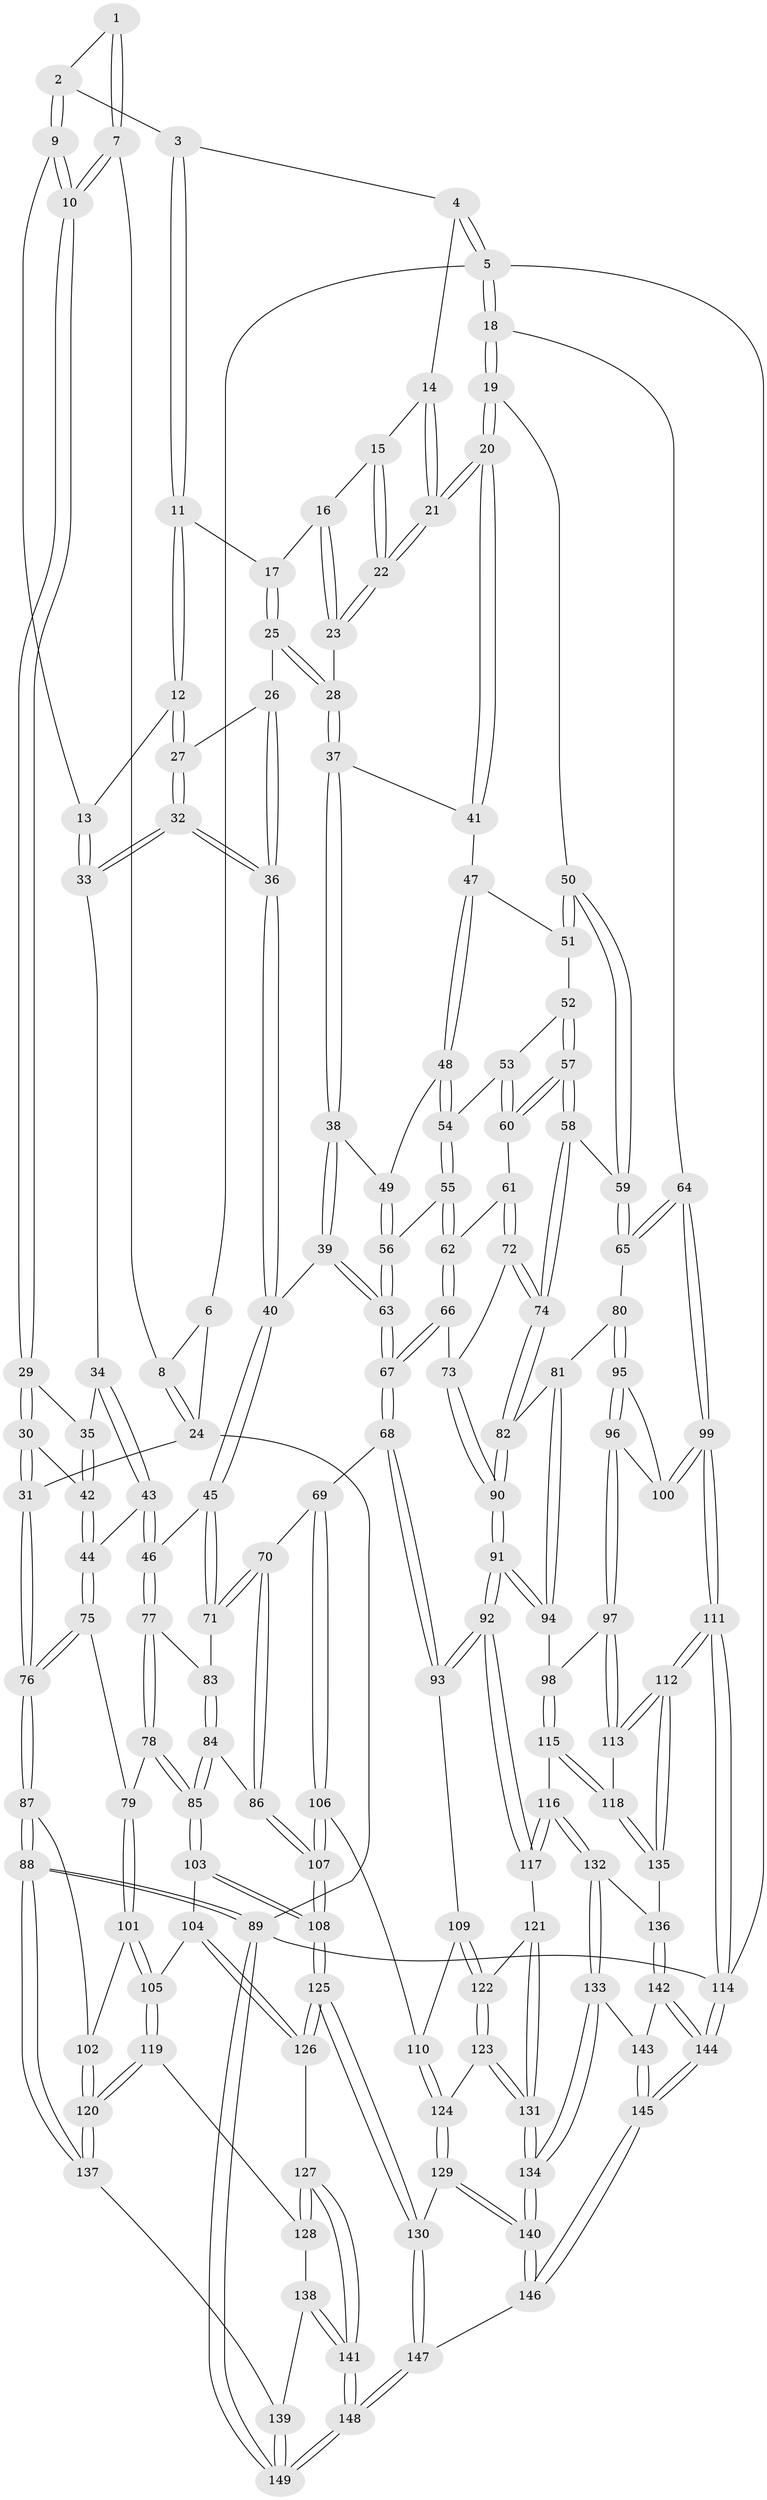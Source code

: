 // Generated by graph-tools (version 1.1) at 2025/00/03/09/25 05:00:07]
// undirected, 149 vertices, 369 edges
graph export_dot {
graph [start="1"]
  node [color=gray90,style=filled];
  1 [pos="+0+0"];
  2 [pos="+0.290586835282013+0"];
  3 [pos="+0.5667637301118971+0"];
  4 [pos="+0.8953549126991159+0"];
  5 [pos="+1+0"];
  6 [pos="+0+0"];
  7 [pos="+0.09931213306697702+0.07607723535337296"];
  8 [pos="+0.04149754335914614+0.07877262640842561"];
  9 [pos="+0.27035838530168665+0.029385050693049943"];
  10 [pos="+0.22499399464935765+0.13126476058284062"];
  11 [pos="+0.57104748526095+0"];
  12 [pos="+0.477531411684355+0.08859034112395558"];
  13 [pos="+0.4583125708623234+0.08761248765188057"];
  14 [pos="+0.8317469654772617+0"];
  15 [pos="+0.7690632572130879+0.043216462671649435"];
  16 [pos="+0.732531093601923+0.07625628579438072"];
  17 [pos="+0.599699494143827+0.029064771323653267"];
  18 [pos="+1+0.25516417097642624"];
  19 [pos="+0.9682528463573956+0.2725262723319062"];
  20 [pos="+0.9169391212470185+0.2481364016257251"];
  21 [pos="+0.9055776775783109+0.23364340108092244"];
  22 [pos="+0.8668497255047469+0.20888607118317748"];
  23 [pos="+0.7437539737650072+0.13891272745149016"];
  24 [pos="+0+0.2230079634194733"];
  25 [pos="+0.6275537703712494+0.20122009228551405"];
  26 [pos="+0.5031786921510449+0.19383439596652965"];
  27 [pos="+0.4815677817099121+0.13221594915057594"];
  28 [pos="+0.6282754970883913+0.2019587042966387"];
  29 [pos="+0.22694219730334908+0.1647179505261795"];
  30 [pos="+0.022631482280467595+0.2878893084559166"];
  31 [pos="+0+0.24370937476369023"];
  32 [pos="+0.31611978509327265+0.2237238464654906"];
  33 [pos="+0.3123600995750348+0.22113466154111017"];
  34 [pos="+0.2516989220100427+0.19104819275707402"];
  35 [pos="+0.24026912803331368+0.17950069307115363"];
  36 [pos="+0.4158828500714633+0.3129832311964229"];
  37 [pos="+0.628451316310077+0.2025934287890956"];
  38 [pos="+0.5862443455107699+0.34712677311607615"];
  39 [pos="+0.5197238099218475+0.3907218405789278"];
  40 [pos="+0.4389304161205317+0.3787625693299433"];
  41 [pos="+0.7596365737763162+0.28339592780912665"];
  42 [pos="+0.12855215336930986+0.4336756405022411"];
  43 [pos="+0.21770278134522783+0.44792048177303373"];
  44 [pos="+0.13615835773530238+0.4457601586030026"];
  45 [pos="+0.4175780962880849+0.40442644629601243"];
  46 [pos="+0.2245150359964377+0.45130197377551884"];
  47 [pos="+0.7028035093984165+0.35537564951740647"];
  48 [pos="+0.6877857601985699+0.3618635759277524"];
  49 [pos="+0.6671254988439523+0.360925103837657"];
  50 [pos="+0.9031617297851376+0.3643015875186355"];
  51 [pos="+0.7489735405570173+0.39394056999728283"];
  52 [pos="+0.752883925906055+0.4188152202286555"];
  53 [pos="+0.7240374820903535+0.4309142243609113"];
  54 [pos="+0.6975036202442494+0.41929926198410966"];
  55 [pos="+0.6801909206690965+0.4756921585929301"];
  56 [pos="+0.656124099751107+0.4665314353448706"];
  57 [pos="+0.7975070747896094+0.48441659750629795"];
  58 [pos="+0.8075631579171736+0.48685438701324235"];
  59 [pos="+0.8688575693519001+0.43348068413305146"];
  60 [pos="+0.7393286488878877+0.4893268348056844"];
  61 [pos="+0.7359551463373968+0.490285324060554"];
  62 [pos="+0.6813174885933858+0.47711676670081976"];
  63 [pos="+0.5594303436023196+0.4509274879880307"];
  64 [pos="+1+0.508532784454518"];
  65 [pos="+0.9391265670413695+0.5606781172424047"];
  66 [pos="+0.6483151456871733+0.5707294297778484"];
  67 [pos="+0.5804730380743489+0.5809994288017356"];
  68 [pos="+0.5389707862429082+0.6406660483062068"];
  69 [pos="+0.4820827738990542+0.634404761665809"];
  70 [pos="+0.45236529580990303+0.618160266941705"];
  71 [pos="+0.4142952532501058+0.47974015092204275"];
  72 [pos="+0.7140339610277235+0.5520474337561071"];
  73 [pos="+0.6793286403558817+0.5809752575488257"];
  74 [pos="+0.8155517407801619+0.5713129892948511"];
  75 [pos="+0.10788902547387272+0.4825044316655763"];
  76 [pos="+0+0.6173442417869892"];
  77 [pos="+0.23300242735506604+0.480747799468093"];
  78 [pos="+0.23871738281869298+0.5931280038040565"];
  79 [pos="+0.141289297999726+0.6369318782876106"];
  80 [pos="+0.8867481555700639+0.6092890697180647"];
  81 [pos="+0.8779567718268028+0.6085767236919234"];
  82 [pos="+0.81978849318244+0.5844354002230164"];
  83 [pos="+0.3323746346844877+0.5518682951844914"];
  84 [pos="+0.3204023754590325+0.6485854939426373"];
  85 [pos="+0.3147255525750215+0.6492730736033592"];
  86 [pos="+0.3261895080205643+0.6499638584089348"];
  87 [pos="+0+0.6563277313390548"];
  88 [pos="+0+0.8401300879071383"];
  89 [pos="+0+1"];
  90 [pos="+0.7401251649424818+0.656189239931909"];
  91 [pos="+0.7280276931164553+0.7238837254750454"];
  92 [pos="+0.7187491074837847+0.7502758226232156"];
  93 [pos="+0.5722935994765198+0.6981206614259683"];
  94 [pos="+0.8447555971730477+0.6761847745499983"];
  95 [pos="+0.8955444113189016+0.6228119871177797"];
  96 [pos="+0.9261621852694372+0.7168826109987643"];
  97 [pos="+0.9194863192236701+0.7328722985399684"];
  98 [pos="+0.8688195899616776+0.7442063097792232"];
  99 [pos="+1+0.6321794715293968"];
  100 [pos="+1+0.6660806967638359"];
  101 [pos="+0.10732708388918857+0.6977668742918125"];
  102 [pos="+0.06330862325791846+0.6993293699580277"];
  103 [pos="+0.23264749566838783+0.7492971091243292"];
  104 [pos="+0.18721066694924662+0.7576022161534439"];
  105 [pos="+0.17599390406798082+0.7572648297704129"];
  106 [pos="+0.40922564011118023+0.7871272357053576"];
  107 [pos="+0.3918787290297942+0.7934066237072558"];
  108 [pos="+0.35318240323042766+0.8402498289282898"];
  109 [pos="+0.5487426413773249+0.7503277050566489"];
  110 [pos="+0.463845710689069+0.7984381315792894"];
  111 [pos="+1+1"];
  112 [pos="+1+0.9206031535182212"];
  113 [pos="+0.9550999844777908+0.7943691436309459"];
  114 [pos="+1+1"];
  115 [pos="+0.7950809446542886+0.7861705045690329"];
  116 [pos="+0.7288524866496667+0.7694665260048162"];
  117 [pos="+0.7251566712593915+0.7650500530365505"];
  118 [pos="+0.8332464454606052+0.8310880696017963"];
  119 [pos="+0.14383900870418892+0.8570022520365693"];
  120 [pos="+0.06418257863246198+0.8845042190856222"];
  121 [pos="+0.6747809367497604+0.7971325653972082"];
  122 [pos="+0.5615409664227677+0.8204252264679536"];
  123 [pos="+0.5568251219617475+0.8810745925374689"];
  124 [pos="+0.5089618373216487+0.8750075524874591"];
  125 [pos="+0.3480527730581921+0.8994780239412271"];
  126 [pos="+0.2696828315162411+0.9155289148162751"];
  127 [pos="+0.24840970188664788+0.9262439394489704"];
  128 [pos="+0.1750512758287939+0.8969779491320842"];
  129 [pos="+0.42840333671531716+0.9234230521396517"];
  130 [pos="+0.3658743617519233+0.9206089558241637"];
  131 [pos="+0.5679970380694098+0.8915437865908069"];
  132 [pos="+0.7121900400012396+0.8933082744566029"];
  133 [pos="+0.7015673888498718+0.9174778696435879"];
  134 [pos="+0.5833362771953424+0.9210325352151507"];
  135 [pos="+0.8709522395128199+0.9097939121338211"];
  136 [pos="+0.8662730863037602+0.9141053096270253"];
  137 [pos="+0.04636409689641106+0.8982612907495158"];
  138 [pos="+0.15093800101575822+0.9385008540956863"];
  139 [pos="+0.08128156629211136+0.9774601540017267"];
  140 [pos="+0.5501145064057412+1"];
  141 [pos="+0.2039236321274546+1"];
  142 [pos="+0.8332236297331171+0.9662736392089009"];
  143 [pos="+0.7020908557279051+0.918884661330057"];
  144 [pos="+0.7592569239861605+1"];
  145 [pos="+0.7324643723809569+1"];
  146 [pos="+0.5718775144463917+1"];
  147 [pos="+0.36623055750519823+1"];
  148 [pos="+0.13184370460641762+1"];
  149 [pos="+0.10511810129902001+1"];
  1 -- 2;
  1 -- 7;
  1 -- 7;
  2 -- 3;
  2 -- 9;
  2 -- 9;
  3 -- 4;
  3 -- 11;
  3 -- 11;
  4 -- 5;
  4 -- 5;
  4 -- 14;
  5 -- 6;
  5 -- 18;
  5 -- 18;
  5 -- 114;
  6 -- 8;
  6 -- 24;
  7 -- 8;
  7 -- 10;
  7 -- 10;
  8 -- 24;
  8 -- 24;
  9 -- 10;
  9 -- 10;
  9 -- 13;
  10 -- 29;
  10 -- 29;
  11 -- 12;
  11 -- 12;
  11 -- 17;
  12 -- 13;
  12 -- 27;
  12 -- 27;
  13 -- 33;
  13 -- 33;
  14 -- 15;
  14 -- 21;
  14 -- 21;
  15 -- 16;
  15 -- 22;
  15 -- 22;
  16 -- 17;
  16 -- 23;
  16 -- 23;
  17 -- 25;
  17 -- 25;
  18 -- 19;
  18 -- 19;
  18 -- 64;
  19 -- 20;
  19 -- 20;
  19 -- 50;
  20 -- 21;
  20 -- 21;
  20 -- 41;
  20 -- 41;
  21 -- 22;
  21 -- 22;
  22 -- 23;
  22 -- 23;
  23 -- 28;
  24 -- 31;
  24 -- 89;
  25 -- 26;
  25 -- 28;
  25 -- 28;
  26 -- 27;
  26 -- 36;
  26 -- 36;
  27 -- 32;
  27 -- 32;
  28 -- 37;
  28 -- 37;
  29 -- 30;
  29 -- 30;
  29 -- 35;
  30 -- 31;
  30 -- 31;
  30 -- 42;
  31 -- 76;
  31 -- 76;
  32 -- 33;
  32 -- 33;
  32 -- 36;
  32 -- 36;
  33 -- 34;
  34 -- 35;
  34 -- 43;
  34 -- 43;
  35 -- 42;
  35 -- 42;
  36 -- 40;
  36 -- 40;
  37 -- 38;
  37 -- 38;
  37 -- 41;
  38 -- 39;
  38 -- 39;
  38 -- 49;
  39 -- 40;
  39 -- 63;
  39 -- 63;
  40 -- 45;
  40 -- 45;
  41 -- 47;
  42 -- 44;
  42 -- 44;
  43 -- 44;
  43 -- 46;
  43 -- 46;
  44 -- 75;
  44 -- 75;
  45 -- 46;
  45 -- 71;
  45 -- 71;
  46 -- 77;
  46 -- 77;
  47 -- 48;
  47 -- 48;
  47 -- 51;
  48 -- 49;
  48 -- 54;
  48 -- 54;
  49 -- 56;
  49 -- 56;
  50 -- 51;
  50 -- 51;
  50 -- 59;
  50 -- 59;
  51 -- 52;
  52 -- 53;
  52 -- 57;
  52 -- 57;
  53 -- 54;
  53 -- 60;
  53 -- 60;
  54 -- 55;
  54 -- 55;
  55 -- 56;
  55 -- 62;
  55 -- 62;
  56 -- 63;
  56 -- 63;
  57 -- 58;
  57 -- 58;
  57 -- 60;
  57 -- 60;
  58 -- 59;
  58 -- 74;
  58 -- 74;
  59 -- 65;
  59 -- 65;
  60 -- 61;
  61 -- 62;
  61 -- 72;
  61 -- 72;
  62 -- 66;
  62 -- 66;
  63 -- 67;
  63 -- 67;
  64 -- 65;
  64 -- 65;
  64 -- 99;
  64 -- 99;
  65 -- 80;
  66 -- 67;
  66 -- 67;
  66 -- 73;
  67 -- 68;
  67 -- 68;
  68 -- 69;
  68 -- 93;
  68 -- 93;
  69 -- 70;
  69 -- 106;
  69 -- 106;
  70 -- 71;
  70 -- 71;
  70 -- 86;
  70 -- 86;
  71 -- 83;
  72 -- 73;
  72 -- 74;
  72 -- 74;
  73 -- 90;
  73 -- 90;
  74 -- 82;
  74 -- 82;
  75 -- 76;
  75 -- 76;
  75 -- 79;
  76 -- 87;
  76 -- 87;
  77 -- 78;
  77 -- 78;
  77 -- 83;
  78 -- 79;
  78 -- 85;
  78 -- 85;
  79 -- 101;
  79 -- 101;
  80 -- 81;
  80 -- 95;
  80 -- 95;
  81 -- 82;
  81 -- 94;
  81 -- 94;
  82 -- 90;
  82 -- 90;
  83 -- 84;
  83 -- 84;
  84 -- 85;
  84 -- 85;
  84 -- 86;
  85 -- 103;
  85 -- 103;
  86 -- 107;
  86 -- 107;
  87 -- 88;
  87 -- 88;
  87 -- 102;
  88 -- 89;
  88 -- 89;
  88 -- 137;
  88 -- 137;
  89 -- 149;
  89 -- 149;
  89 -- 114;
  90 -- 91;
  90 -- 91;
  91 -- 92;
  91 -- 92;
  91 -- 94;
  91 -- 94;
  92 -- 93;
  92 -- 93;
  92 -- 117;
  92 -- 117;
  93 -- 109;
  94 -- 98;
  95 -- 96;
  95 -- 96;
  95 -- 100;
  96 -- 97;
  96 -- 97;
  96 -- 100;
  97 -- 98;
  97 -- 113;
  97 -- 113;
  98 -- 115;
  98 -- 115;
  99 -- 100;
  99 -- 100;
  99 -- 111;
  99 -- 111;
  101 -- 102;
  101 -- 105;
  101 -- 105;
  102 -- 120;
  102 -- 120;
  103 -- 104;
  103 -- 108;
  103 -- 108;
  104 -- 105;
  104 -- 126;
  104 -- 126;
  105 -- 119;
  105 -- 119;
  106 -- 107;
  106 -- 107;
  106 -- 110;
  107 -- 108;
  107 -- 108;
  108 -- 125;
  108 -- 125;
  109 -- 110;
  109 -- 122;
  109 -- 122;
  110 -- 124;
  110 -- 124;
  111 -- 112;
  111 -- 112;
  111 -- 114;
  111 -- 114;
  112 -- 113;
  112 -- 113;
  112 -- 135;
  112 -- 135;
  113 -- 118;
  114 -- 144;
  114 -- 144;
  115 -- 116;
  115 -- 118;
  115 -- 118;
  116 -- 117;
  116 -- 117;
  116 -- 132;
  116 -- 132;
  117 -- 121;
  118 -- 135;
  118 -- 135;
  119 -- 120;
  119 -- 120;
  119 -- 128;
  120 -- 137;
  120 -- 137;
  121 -- 122;
  121 -- 131;
  121 -- 131;
  122 -- 123;
  122 -- 123;
  123 -- 124;
  123 -- 131;
  123 -- 131;
  124 -- 129;
  124 -- 129;
  125 -- 126;
  125 -- 126;
  125 -- 130;
  125 -- 130;
  126 -- 127;
  127 -- 128;
  127 -- 128;
  127 -- 141;
  127 -- 141;
  128 -- 138;
  129 -- 130;
  129 -- 140;
  129 -- 140;
  130 -- 147;
  130 -- 147;
  131 -- 134;
  131 -- 134;
  132 -- 133;
  132 -- 133;
  132 -- 136;
  133 -- 134;
  133 -- 134;
  133 -- 143;
  134 -- 140;
  134 -- 140;
  135 -- 136;
  136 -- 142;
  136 -- 142;
  137 -- 139;
  138 -- 139;
  138 -- 141;
  138 -- 141;
  139 -- 149;
  139 -- 149;
  140 -- 146;
  140 -- 146;
  141 -- 148;
  141 -- 148;
  142 -- 143;
  142 -- 144;
  142 -- 144;
  143 -- 145;
  143 -- 145;
  144 -- 145;
  144 -- 145;
  145 -- 146;
  145 -- 146;
  146 -- 147;
  147 -- 148;
  147 -- 148;
  148 -- 149;
  148 -- 149;
}
